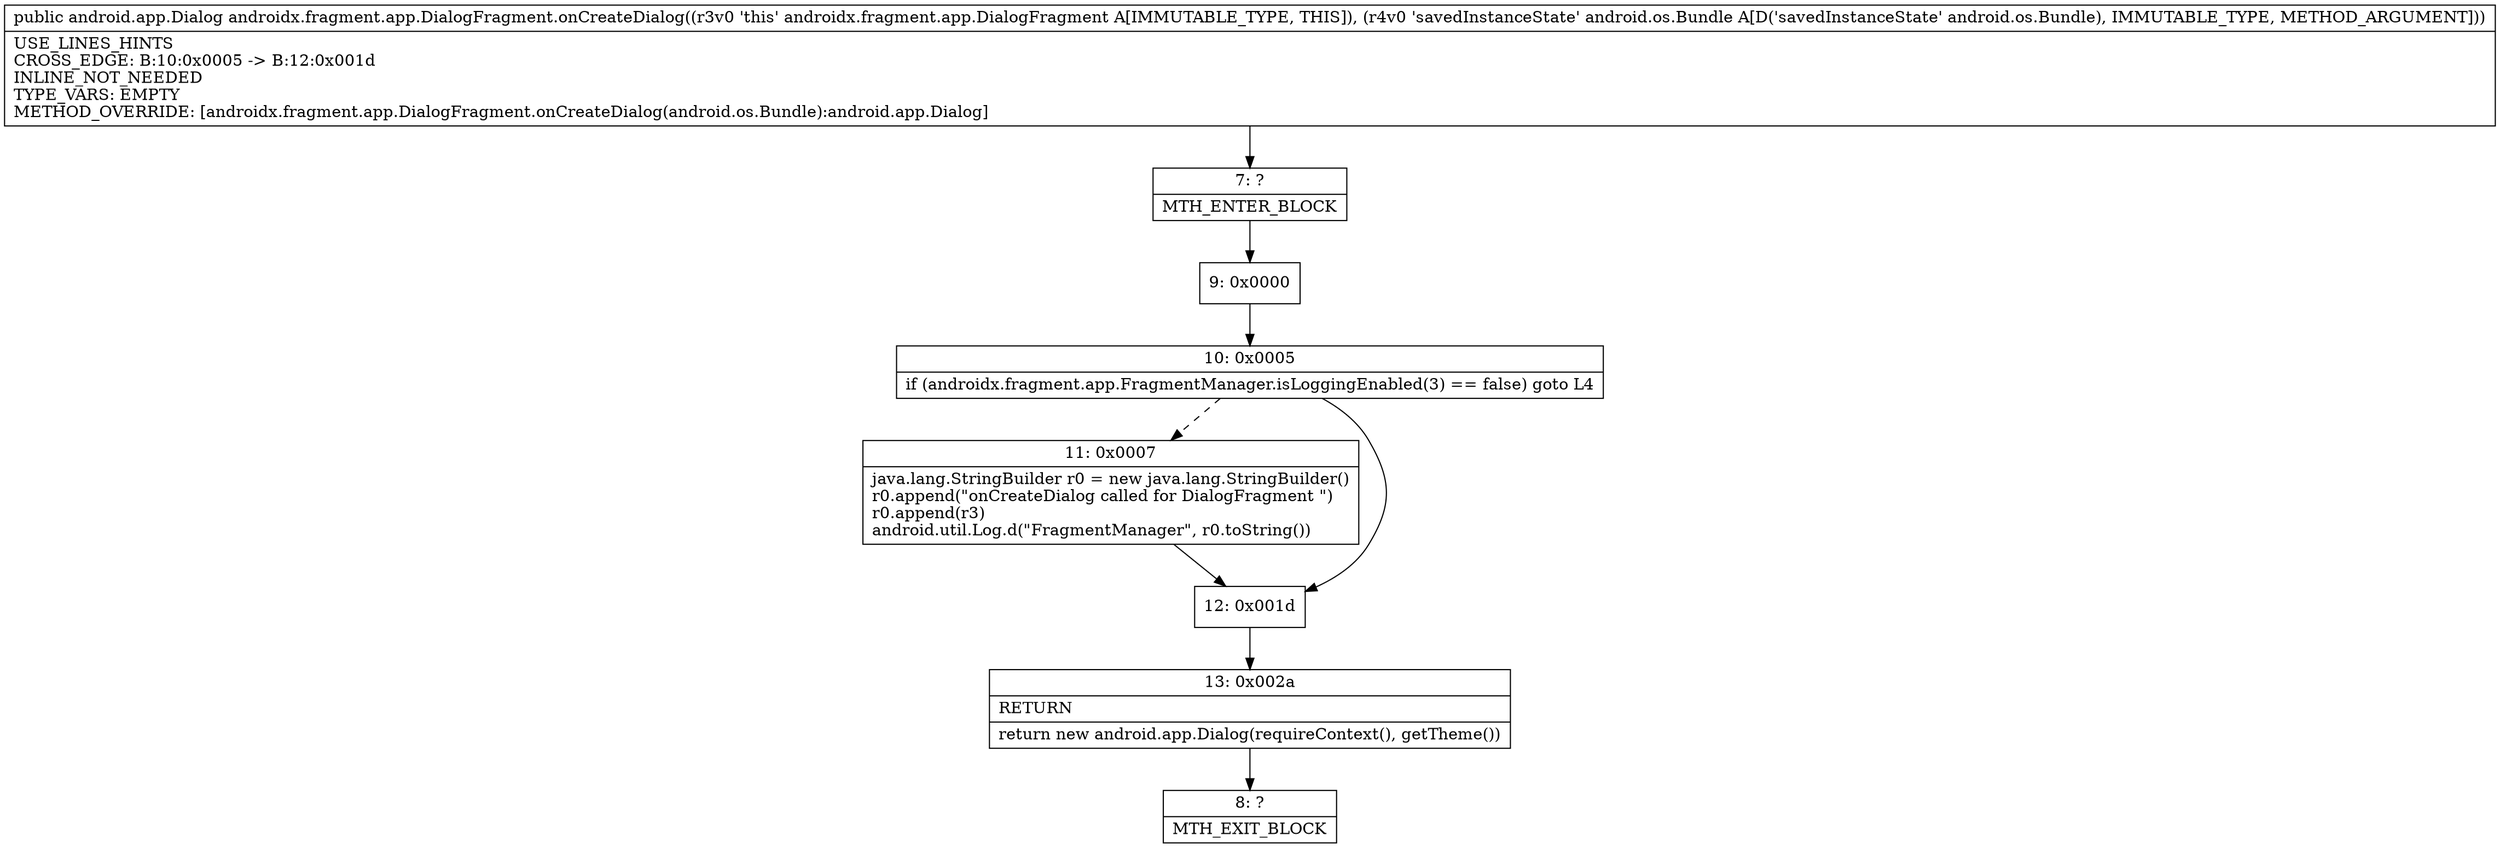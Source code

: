 digraph "CFG forandroidx.fragment.app.DialogFragment.onCreateDialog(Landroid\/os\/Bundle;)Landroid\/app\/Dialog;" {
Node_7 [shape=record,label="{7\:\ ?|MTH_ENTER_BLOCK\l}"];
Node_9 [shape=record,label="{9\:\ 0x0000}"];
Node_10 [shape=record,label="{10\:\ 0x0005|if (androidx.fragment.app.FragmentManager.isLoggingEnabled(3) == false) goto L4\l}"];
Node_11 [shape=record,label="{11\:\ 0x0007|java.lang.StringBuilder r0 = new java.lang.StringBuilder()\lr0.append(\"onCreateDialog called for DialogFragment \")\lr0.append(r3)\landroid.util.Log.d(\"FragmentManager\", r0.toString())\l}"];
Node_12 [shape=record,label="{12\:\ 0x001d}"];
Node_13 [shape=record,label="{13\:\ 0x002a|RETURN\l|return new android.app.Dialog(requireContext(), getTheme())\l}"];
Node_8 [shape=record,label="{8\:\ ?|MTH_EXIT_BLOCK\l}"];
MethodNode[shape=record,label="{public android.app.Dialog androidx.fragment.app.DialogFragment.onCreateDialog((r3v0 'this' androidx.fragment.app.DialogFragment A[IMMUTABLE_TYPE, THIS]), (r4v0 'savedInstanceState' android.os.Bundle A[D('savedInstanceState' android.os.Bundle), IMMUTABLE_TYPE, METHOD_ARGUMENT]))  | USE_LINES_HINTS\lCROSS_EDGE: B:10:0x0005 \-\> B:12:0x001d\lINLINE_NOT_NEEDED\lTYPE_VARS: EMPTY\lMETHOD_OVERRIDE: [androidx.fragment.app.DialogFragment.onCreateDialog(android.os.Bundle):android.app.Dialog]\l}"];
MethodNode -> Node_7;Node_7 -> Node_9;
Node_9 -> Node_10;
Node_10 -> Node_11[style=dashed];
Node_10 -> Node_12;
Node_11 -> Node_12;
Node_12 -> Node_13;
Node_13 -> Node_8;
}

